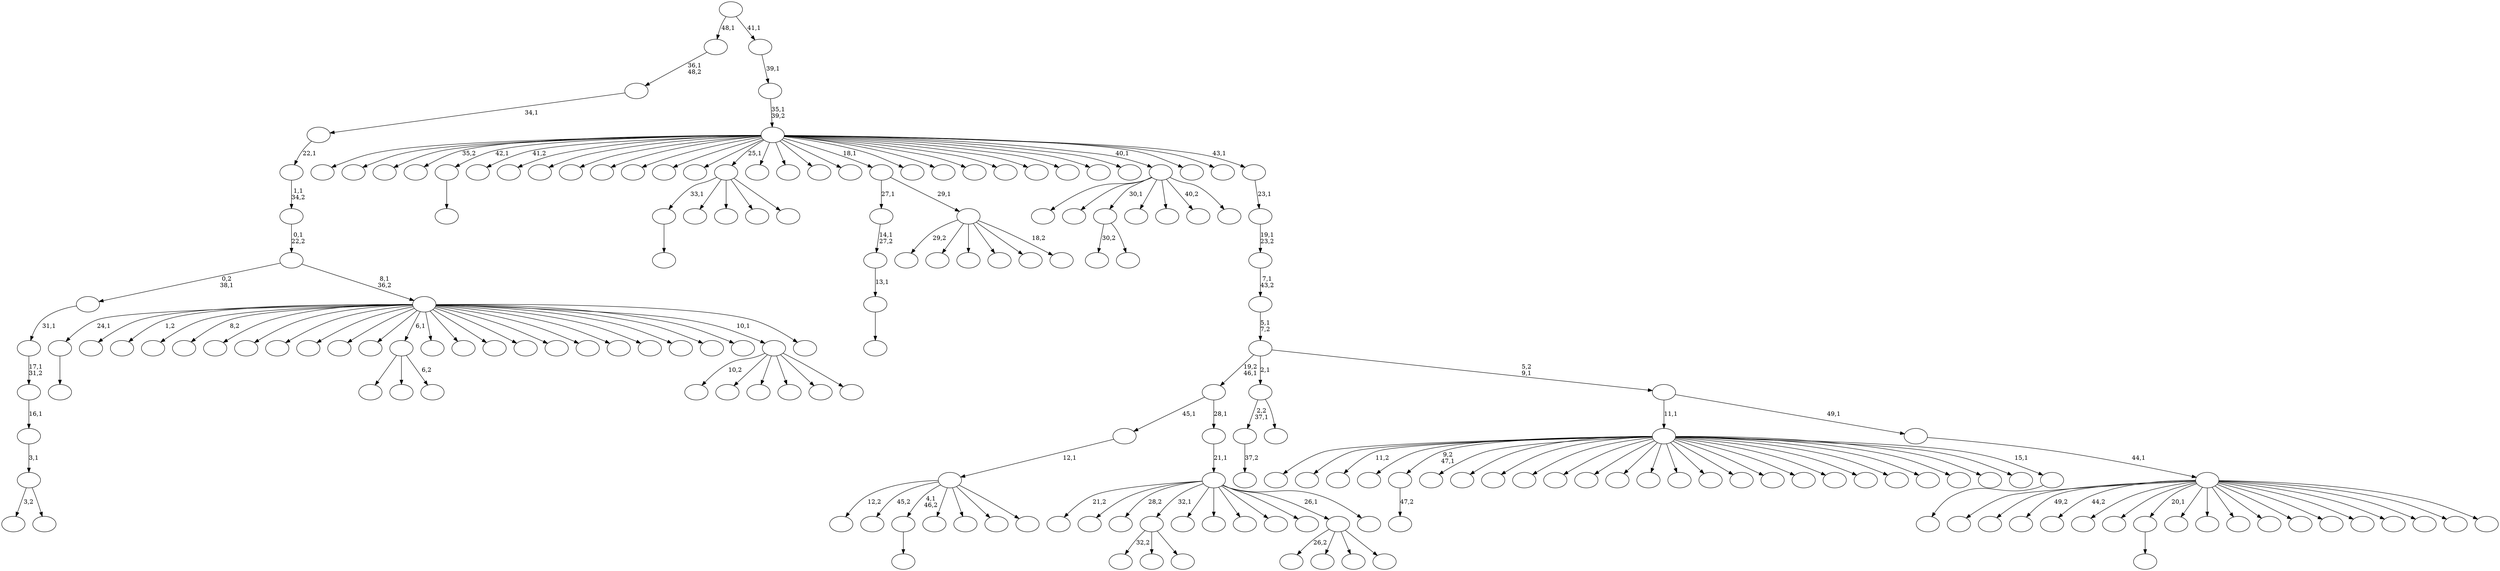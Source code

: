 digraph T {
	200 [label=""]
	199 [label=""]
	198 [label=""]
	197 [label=""]
	196 [label=""]
	195 [label=""]
	194 [label=""]
	193 [label=""]
	192 [label=""]
	191 [label=""]
	190 [label=""]
	189 [label=""]
	188 [label=""]
	187 [label=""]
	186 [label=""]
	185 [label=""]
	184 [label=""]
	183 [label=""]
	182 [label=""]
	181 [label=""]
	180 [label=""]
	179 [label=""]
	178 [label=""]
	177 [label=""]
	176 [label=""]
	175 [label=""]
	174 [label=""]
	173 [label=""]
	172 [label=""]
	171 [label=""]
	170 [label=""]
	169 [label=""]
	168 [label=""]
	167 [label=""]
	166 [label=""]
	165 [label=""]
	164 [label=""]
	163 [label=""]
	162 [label=""]
	161 [label=""]
	160 [label=""]
	159 [label=""]
	158 [label=""]
	157 [label=""]
	156 [label=""]
	155 [label=""]
	154 [label=""]
	153 [label=""]
	152 [label=""]
	151 [label=""]
	150 [label=""]
	149 [label=""]
	148 [label=""]
	147 [label=""]
	146 [label=""]
	145 [label=""]
	144 [label=""]
	143 [label=""]
	142 [label=""]
	141 [label=""]
	140 [label=""]
	139 [label=""]
	138 [label=""]
	137 [label=""]
	136 [label=""]
	135 [label=""]
	134 [label=""]
	133 [label=""]
	132 [label=""]
	131 [label=""]
	130 [label=""]
	129 [label=""]
	128 [label=""]
	127 [label=""]
	126 [label=""]
	125 [label=""]
	124 [label=""]
	123 [label=""]
	122 [label=""]
	121 [label=""]
	120 [label=""]
	119 [label=""]
	118 [label=""]
	117 [label=""]
	116 [label=""]
	115 [label=""]
	114 [label=""]
	113 [label=""]
	112 [label=""]
	111 [label=""]
	110 [label=""]
	109 [label=""]
	108 [label=""]
	107 [label=""]
	106 [label=""]
	105 [label=""]
	104 [label=""]
	103 [label=""]
	102 [label=""]
	101 [label=""]
	100 [label=""]
	99 [label=""]
	98 [label=""]
	97 [label=""]
	96 [label=""]
	95 [label=""]
	94 [label=""]
	93 [label=""]
	92 [label=""]
	91 [label=""]
	90 [label=""]
	89 [label=""]
	88 [label=""]
	87 [label=""]
	86 [label=""]
	85 [label=""]
	84 [label=""]
	83 [label=""]
	82 [label=""]
	81 [label=""]
	80 [label=""]
	79 [label=""]
	78 [label=""]
	77 [label=""]
	76 [label=""]
	75 [label=""]
	74 [label=""]
	73 [label=""]
	72 [label=""]
	71 [label=""]
	70 [label=""]
	69 [label=""]
	68 [label=""]
	67 [label=""]
	66 [label=""]
	65 [label=""]
	64 [label=""]
	63 [label=""]
	62 [label=""]
	61 [label=""]
	60 [label=""]
	59 [label=""]
	58 [label=""]
	57 [label=""]
	56 [label=""]
	55 [label=""]
	54 [label=""]
	53 [label=""]
	52 [label=""]
	51 [label=""]
	50 [label=""]
	49 [label=""]
	48 [label=""]
	47 [label=""]
	46 [label=""]
	45 [label=""]
	44 [label=""]
	43 [label=""]
	42 [label=""]
	41 [label=""]
	40 [label=""]
	39 [label=""]
	38 [label=""]
	37 [label=""]
	36 [label=""]
	35 [label=""]
	34 [label=""]
	33 [label=""]
	32 [label=""]
	31 [label=""]
	30 [label=""]
	29 [label=""]
	28 [label=""]
	27 [label=""]
	26 [label=""]
	25 [label=""]
	24 [label=""]
	23 [label=""]
	22 [label=""]
	21 [label=""]
	20 [label=""]
	19 [label=""]
	18 [label=""]
	17 [label=""]
	16 [label=""]
	15 [label=""]
	14 [label=""]
	13 [label=""]
	12 [label=""]
	11 [label=""]
	10 [label=""]
	9 [label=""]
	8 [label=""]
	7 [label=""]
	6 [label=""]
	5 [label=""]
	4 [label=""]
	3 [label=""]
	2 [label=""]
	1 [label=""]
	0 [label=""]
	194 -> 195 [label=""]
	192 -> 193 [label=""]
	183 -> 197 [label="30,2"]
	183 -> 184 [label=""]
	174 -> 175 [label="37,2"]
	171 -> 172 [label=""]
	169 -> 170 [label="47,2"]
	151 -> 163 [label="32,2"]
	151 -> 153 [label=""]
	151 -> 152 [label=""]
	142 -> 143 [label=""]
	141 -> 142 [label="13,1"]
	140 -> 141 [label="14,1\n27,2"]
	132 -> 133 [label=""]
	130 -> 164 [label="3,2"]
	130 -> 131 [label=""]
	129 -> 130 [label="3,1"]
	128 -> 129 [label="16,1"]
	127 -> 128 [label="17,1\n31,2"]
	126 -> 127 [label="31,1"]
	118 -> 192 [label="33,1"]
	118 -> 145 [label=""]
	118 -> 134 [label=""]
	118 -> 122 [label=""]
	118 -> 119 [label=""]
	97 -> 98 [label=""]
	95 -> 155 [label=""]
	95 -> 120 [label=""]
	95 -> 96 [label="6,2"]
	77 -> 176 [label="29,2"]
	77 -> 165 [label=""]
	77 -> 110 [label=""]
	77 -> 93 [label=""]
	77 -> 81 [label=""]
	77 -> 78 [label="18,2"]
	76 -> 140 [label="27,1"]
	76 -> 77 [label="29,1"]
	52 -> 158 [label="12,2"]
	52 -> 156 [label="45,2"]
	52 -> 97 [label="4,1\n46,2"]
	52 -> 94 [label=""]
	52 -> 83 [label=""]
	52 -> 57 [label=""]
	52 -> 53 [label=""]
	51 -> 52 [label="12,1"]
	41 -> 42 [label=""]
	40 -> 200 [label=""]
	40 -> 191 [label=""]
	40 -> 180 [label="11,2"]
	40 -> 178 [label=""]
	40 -> 169 [label="9,2\n47,1"]
	40 -> 168 [label=""]
	40 -> 166 [label=""]
	40 -> 161 [label=""]
	40 -> 136 [label=""]
	40 -> 125 [label=""]
	40 -> 116 [label=""]
	40 -> 111 [label=""]
	40 -> 100 [label=""]
	40 -> 90 [label=""]
	40 -> 89 [label=""]
	40 -> 88 [label=""]
	40 -> 79 [label=""]
	40 -> 73 [label=""]
	40 -> 71 [label=""]
	40 -> 68 [label=""]
	40 -> 63 [label=""]
	40 -> 54 [label=""]
	40 -> 50 [label=""]
	40 -> 45 [label=""]
	40 -> 43 [label=""]
	40 -> 41 [label="15,1"]
	38 -> 182 [label="10,2"]
	38 -> 117 [label=""]
	38 -> 107 [label=""]
	38 -> 91 [label=""]
	38 -> 70 [label=""]
	38 -> 39 [label=""]
	34 -> 135 [label="26,2"]
	34 -> 65 [label=""]
	34 -> 64 [label=""]
	34 -> 35 [label=""]
	32 -> 198 [label="21,2"]
	32 -> 177 [label=""]
	32 -> 162 [label="28,2"]
	32 -> 151 [label="32,1"]
	32 -> 115 [label=""]
	32 -> 114 [label=""]
	32 -> 92 [label=""]
	32 -> 46 [label=""]
	32 -> 36 [label=""]
	32 -> 34 [label="26,1"]
	32 -> 33 [label=""]
	31 -> 32 [label="21,1"]
	30 -> 51 [label="45,1"]
	30 -> 31 [label="28,1"]
	28 -> 174 [label="2,2\n37,1"]
	28 -> 29 [label=""]
	23 -> 199 [label=""]
	23 -> 188 [label=""]
	23 -> 183 [label="30,1"]
	23 -> 82 [label=""]
	23 -> 60 [label=""]
	23 -> 55 [label="40,2"]
	23 -> 24 [label=""]
	20 -> 194 [label="24,1"]
	20 -> 173 [label=""]
	20 -> 160 [label="1,2"]
	20 -> 157 [label=""]
	20 -> 154 [label="8,2"]
	20 -> 150 [label=""]
	20 -> 146 [label=""]
	20 -> 137 [label=""]
	20 -> 123 [label=""]
	20 -> 112 [label=""]
	20 -> 102 [label=""]
	20 -> 95 [label="6,1"]
	20 -> 87 [label=""]
	20 -> 86 [label=""]
	20 -> 84 [label=""]
	20 -> 74 [label=""]
	20 -> 72 [label=""]
	20 -> 69 [label=""]
	20 -> 67 [label=""]
	20 -> 59 [label=""]
	20 -> 58 [label=""]
	20 -> 47 [label=""]
	20 -> 44 [label=""]
	20 -> 38 [label="10,1"]
	20 -> 21 [label=""]
	19 -> 126 [label="0,2\n38,1"]
	19 -> 20 [label="8,1\n36,2"]
	18 -> 19 [label="0,1\n22,2"]
	17 -> 18 [label="1,1\n34,2"]
	16 -> 17 [label="22,1"]
	15 -> 16 [label="34,1"]
	14 -> 15 [label="36,1\n48,2"]
	11 -> 196 [label=""]
	11 -> 189 [label=""]
	11 -> 187 [label="49,2"]
	11 -> 186 [label="44,2"]
	11 -> 147 [label=""]
	11 -> 144 [label=""]
	11 -> 132 [label="20,1"]
	11 -> 109 [label=""]
	11 -> 108 [label=""]
	11 -> 106 [label=""]
	11 -> 104 [label=""]
	11 -> 101 [label=""]
	11 -> 99 [label=""]
	11 -> 80 [label=""]
	11 -> 62 [label=""]
	11 -> 49 [label=""]
	11 -> 27 [label=""]
	11 -> 12 [label=""]
	10 -> 11 [label="44,1"]
	9 -> 40 [label="11,1"]
	9 -> 10 [label="49,1"]
	8 -> 30 [label="19,2\n46,1"]
	8 -> 28 [label="2,1"]
	8 -> 9 [label="5,2\n9,1"]
	7 -> 8 [label="5,1\n7,2"]
	6 -> 7 [label="7,1\n43,2"]
	5 -> 6 [label="19,1\n23,2"]
	4 -> 5 [label="23,1"]
	3 -> 190 [label=""]
	3 -> 185 [label=""]
	3 -> 181 [label=""]
	3 -> 179 [label="35,2"]
	3 -> 171 [label="42,1"]
	3 -> 167 [label="41,2"]
	3 -> 159 [label=""]
	3 -> 149 [label=""]
	3 -> 148 [label=""]
	3 -> 139 [label=""]
	3 -> 138 [label=""]
	3 -> 124 [label=""]
	3 -> 121 [label=""]
	3 -> 118 [label="25,1"]
	3 -> 113 [label=""]
	3 -> 105 [label=""]
	3 -> 103 [label=""]
	3 -> 85 [label=""]
	3 -> 76 [label="18,1"]
	3 -> 75 [label=""]
	3 -> 66 [label=""]
	3 -> 61 [label=""]
	3 -> 56 [label=""]
	3 -> 48 [label=""]
	3 -> 37 [label=""]
	3 -> 26 [label=""]
	3 -> 25 [label=""]
	3 -> 23 [label="40,1"]
	3 -> 22 [label=""]
	3 -> 13 [label=""]
	3 -> 4 [label="43,1"]
	2 -> 3 [label="35,1\n39,2"]
	1 -> 2 [label="39,1"]
	0 -> 14 [label="48,1"]
	0 -> 1 [label="41,1"]
}
